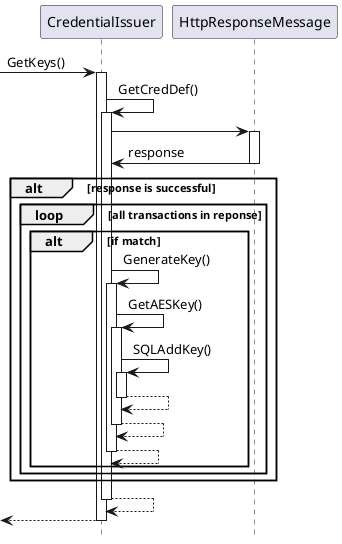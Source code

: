@startuml
hide footbox
-> CredentialIssuer: GetKeys()
participant CredentialIssuer
activate CredentialIssuer


CredentialIssuer -> CredentialIssuer: GetCredDef()
activate CredentialIssuer

participant HttpResponseMessage

CredentialIssuer -> HttpResponseMessage:
activate HttpResponseMessage
HttpResponseMessage -> CredentialIssuer:response

alt response is successful
deactivate HttpResponseMessage

loop all transactions in reponse
alt if match

CredentialIssuer -> CredentialIssuer: GenerateKey()
activate CredentialIssuer
CredentialIssuer -> CredentialIssuer: GetAESKey()
activate CredentialIssuer
CredentialIssuer -> CredentialIssuer: SQLAddKey()
activate CredentialIssuer
return
return
return 

end
end
end
return
return
@enduml